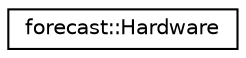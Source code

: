 digraph "Graphical Class Hierarchy"
{
 // LATEX_PDF_SIZE
  edge [fontname="Helvetica",fontsize="10",labelfontname="Helvetica",labelfontsize="10"];
  node [fontname="Helvetica",fontsize="10",shape=record];
  rankdir="LR";
  Node0 [label="forecast::Hardware",height=0.2,width=0.4,color="black", fillcolor="white", style="filled",URL="$classforecast_1_1_hardware.html",tooltip=" "];
}
